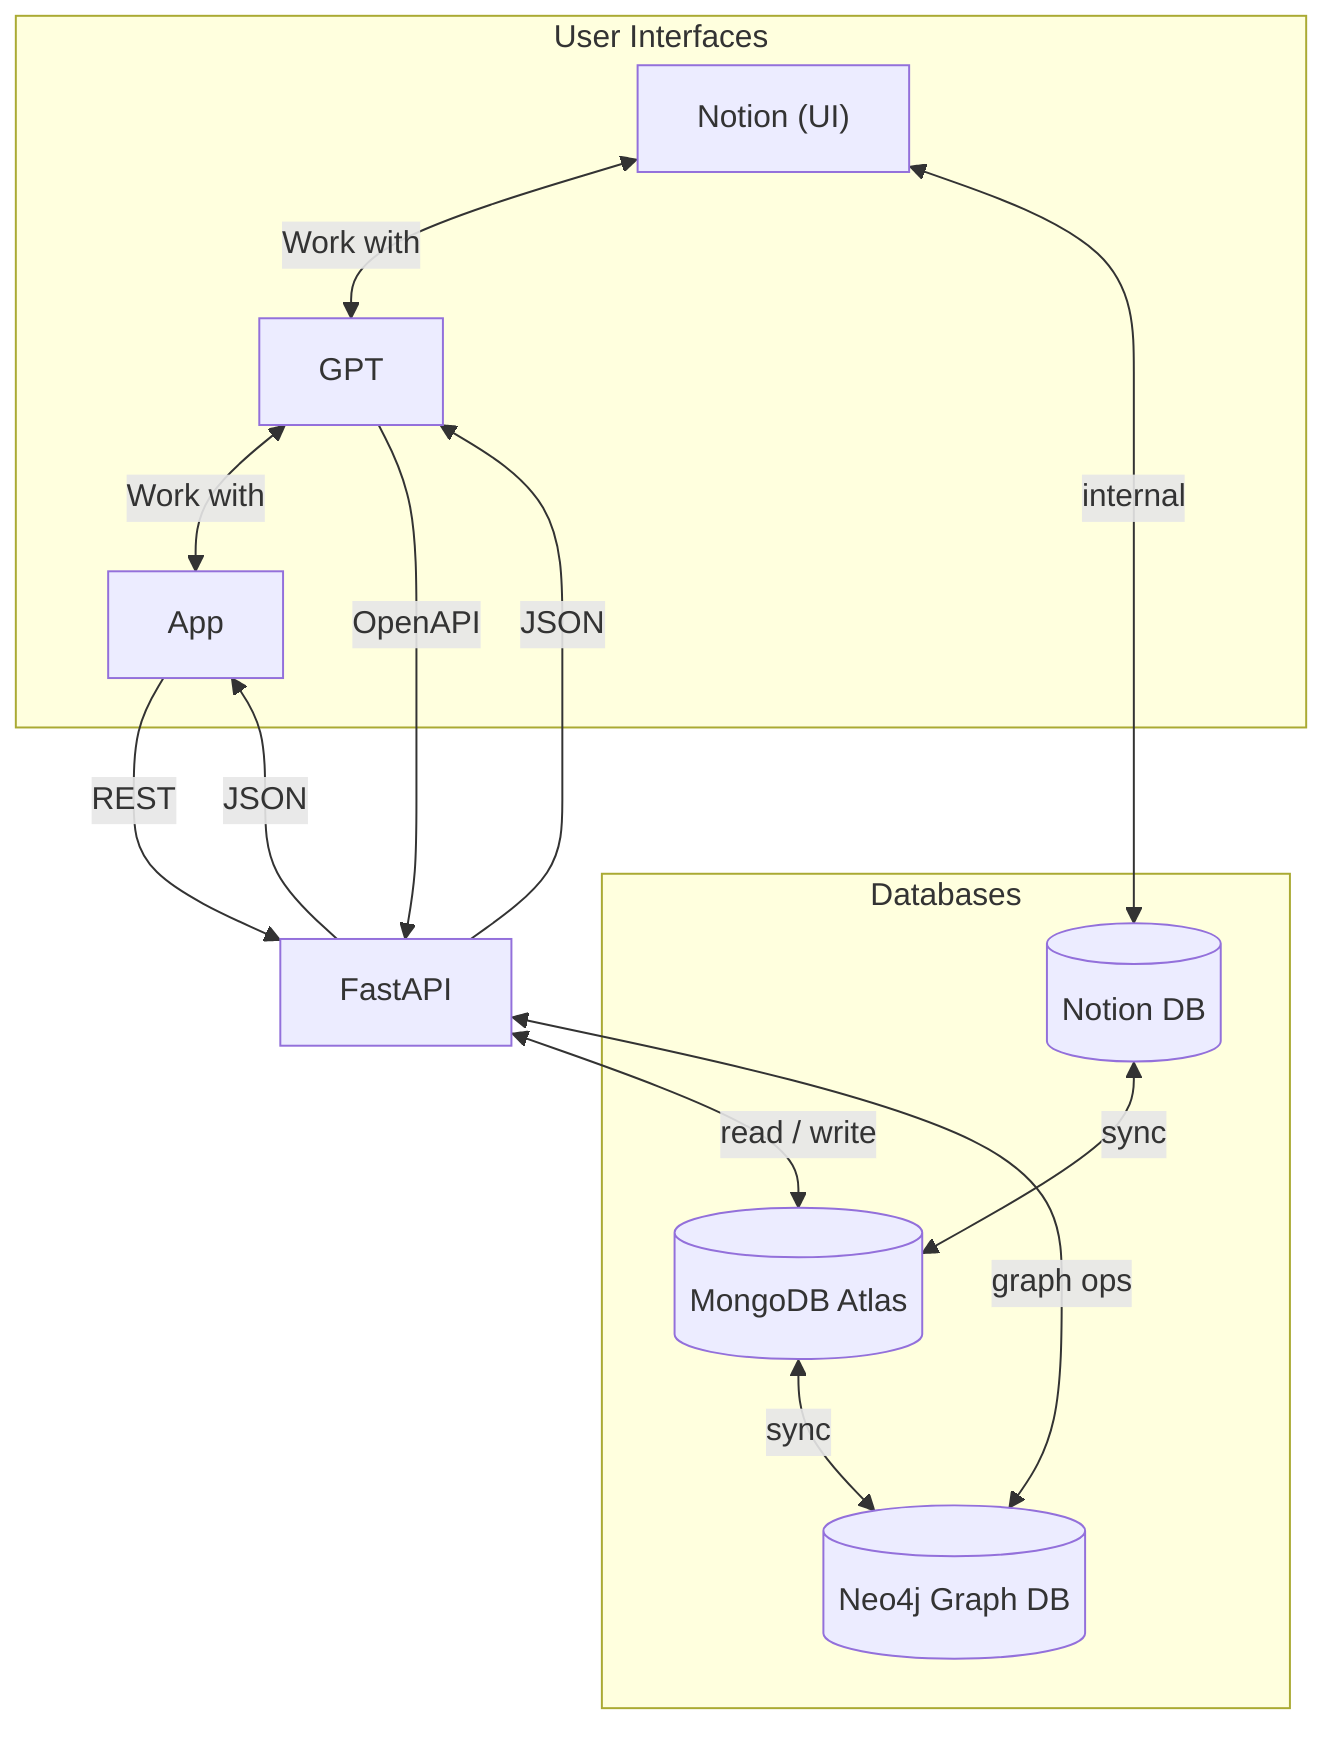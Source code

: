 graph TD
  %% --- UI Layer ---
  subgraph "User Interfaces"
    direction LR
    NotionUI["Notion (UI)"]
    GPT["GPT"]
    App["App"]
  end

  %% --- UI Interactions (clean layout) ---
  NotionUI <--> |"Work with"| GPT
  GPT <--> |"Work with"| App

  %% --- Service / Worker Layer ---
  FastAPI["FastAPI"]

  %% --- Data Layer ---
  subgraph "Databases"
    NotionDB[("Notion DB")]
    MongoDB[("MongoDB Atlas")]
    Neo4j[("Neo4j Graph DB")]
  end

  %% --- Flows ---
  NotionUI <--> |"internal"| NotionDB

  %% Bidirectional sync between Notion and Mongo
  NotionDB <--> |"sync"| MongoDB

  %% Application traffic
  App -- "REST" --> FastAPI
  GPT -- "OpenAPI" --> FastAPI
  FastAPI <--> |"read / write"| MongoDB

  %% FastAPI graph interactions (read / write)
  FastAPI <--> |"graph ops"| Neo4j

  %% Bidirectional sync between Mongo and Neo4j
  MongoDB <--> |"sync"| Neo4j

  %% Responses back to UIs
  FastAPI -- "JSON" --> App
  FastAPI -- "JSON" --> GPT